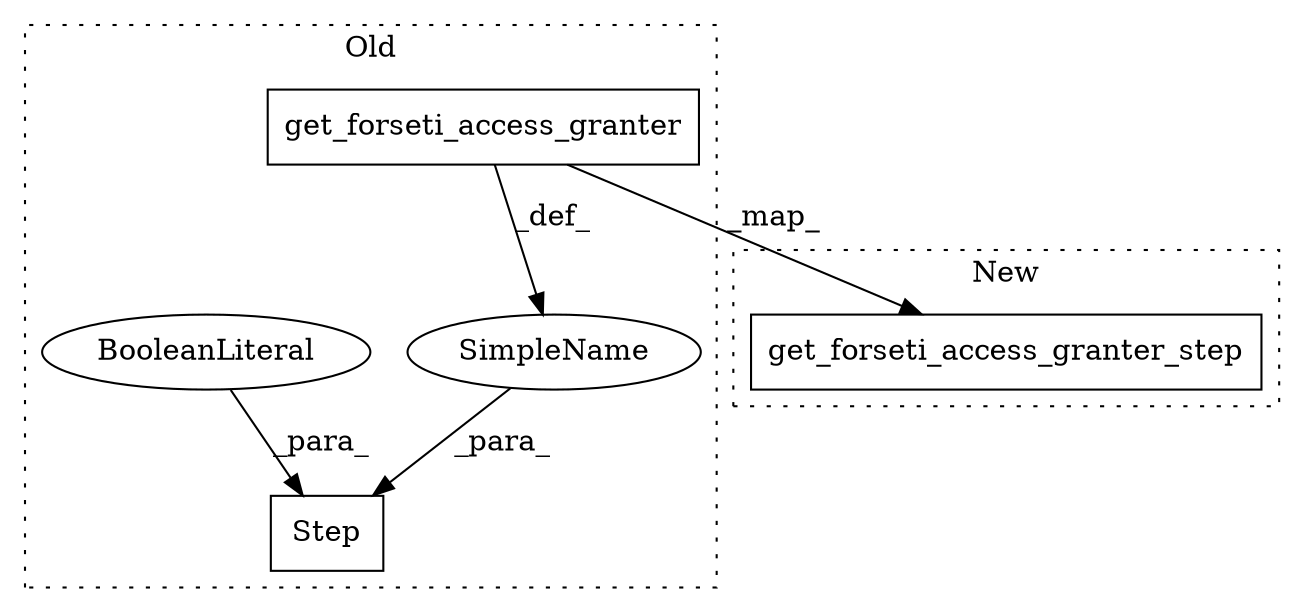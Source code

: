 digraph G {
subgraph cluster0 {
1 [label="get_forseti_access_granter" a="32" s="26099,26158" l="27,1" shape="box"];
3 [label="SimpleName" a="42" s="" l="" shape="ellipse"];
4 [label="Step" a="32" s="26094,26165" l="5,1" shape="box"];
5 [label="BooleanLiteral" a="9" s="26160" l="5" shape="ellipse"];
label = "Old";
style="dotted";
}
subgraph cluster1 {
2 [label="get_forseti_access_granter_step" a="32" s="25972,26036" l="32,1" shape="box"];
label = "New";
style="dotted";
}
1 -> 2 [label="_map_"];
1 -> 3 [label="_def_"];
3 -> 4 [label="_para_"];
5 -> 4 [label="_para_"];
}